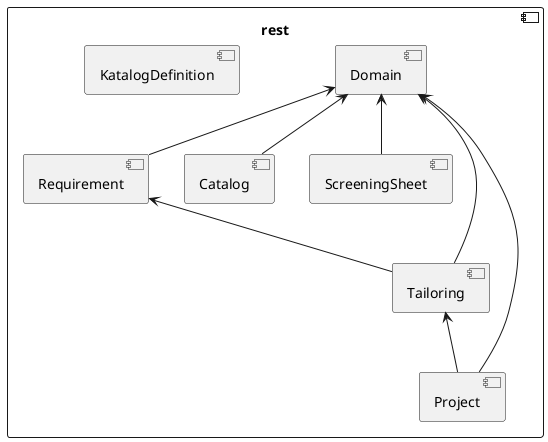 @startuml Ebene2.png

skinparam componentStyle uml2

component [rest] {

    [Domain]

    [Requirement]
    [Domain] <-- [Requirement]

    [KatalogDefinition]
    [Domain] <-- [Catalog]

    [ScreeningSheet]
    [Domain] <-- [ScreeningSheet]

    [Tailoring]
    [Domain] <-- [Tailoring]
    [Requirement] <-- [Tailoring]

    [Project]
    [Domain] <-- [Project]
    [Tailoring] <-- [Project]

}
@enduml